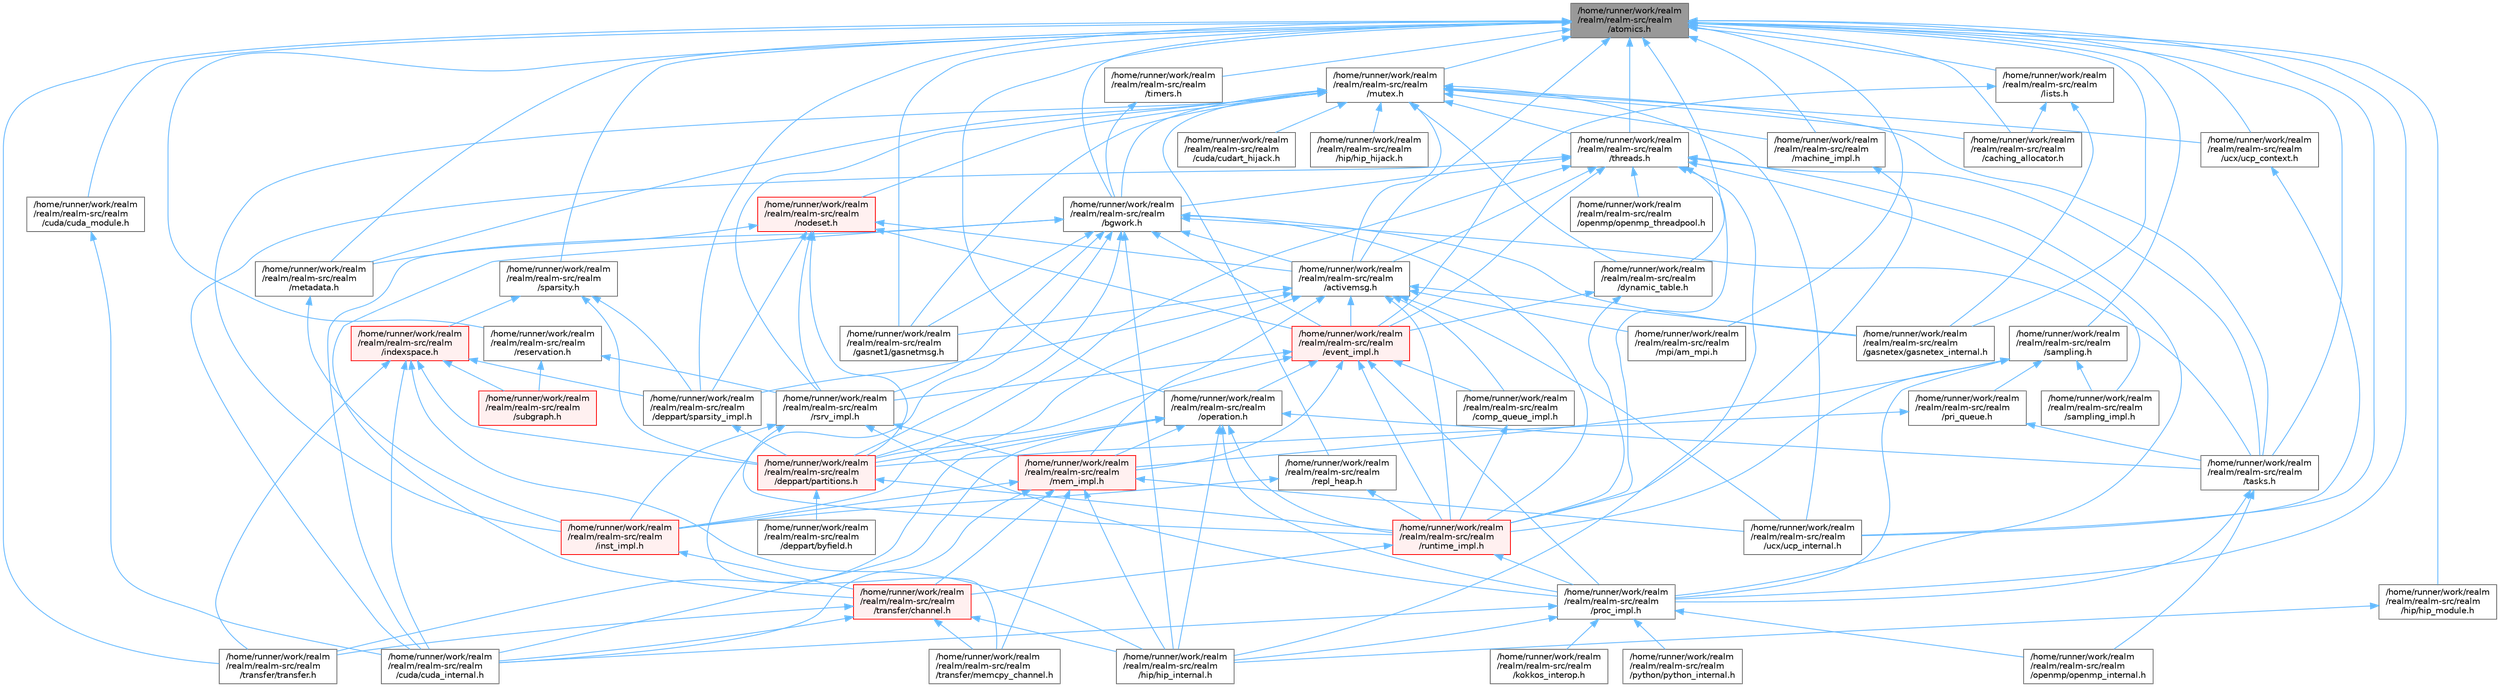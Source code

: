digraph "/home/runner/work/realm/realm/realm-src/realm/atomics.h"
{
 // LATEX_PDF_SIZE
  bgcolor="transparent";
  edge [fontname=Helvetica,fontsize=10,labelfontname=Helvetica,labelfontsize=10];
  node [fontname=Helvetica,fontsize=10,shape=box,height=0.2,width=0.4];
  Node1 [id="Node000001",label="/home/runner/work/realm\l/realm/realm-src/realm\l/atomics.h",height=0.2,width=0.4,color="gray40", fillcolor="grey60", style="filled", fontcolor="black",tooltip=" "];
  Node1 -> Node2 [id="edge1_Node000001_Node000002",dir="back",color="steelblue1",style="solid",tooltip=" "];
  Node2 [id="Node000002",label="/home/runner/work/realm\l/realm/realm-src/realm\l/activemsg.h",height=0.2,width=0.4,color="grey40", fillcolor="white", style="filled",URL="$activemsg_8h.html",tooltip=" "];
  Node2 -> Node3 [id="edge2_Node000002_Node000003",dir="back",color="steelblue1",style="solid",tooltip=" "];
  Node3 [id="Node000003",label="/home/runner/work/realm\l/realm/realm-src/realm\l/comp_queue_impl.h",height=0.2,width=0.4,color="grey40", fillcolor="white", style="filled",URL="$comp__queue__impl_8h.html",tooltip=" "];
  Node3 -> Node4 [id="edge3_Node000003_Node000004",dir="back",color="steelblue1",style="solid",tooltip=" "];
  Node4 [id="Node000004",label="/home/runner/work/realm\l/realm/realm-src/realm\l/runtime_impl.h",height=0.2,width=0.4,color="red", fillcolor="#FFF0F0", style="filled",URL="$runtime__impl_8h.html",tooltip=" "];
  Node4 -> Node5 [id="edge4_Node000004_Node000005",dir="back",color="steelblue1",style="solid",tooltip=" "];
  Node5 [id="Node000005",label="/home/runner/work/realm\l/realm/realm-src/realm\l/proc_impl.h",height=0.2,width=0.4,color="grey40", fillcolor="white", style="filled",URL="$proc__impl_8h.html",tooltip=" "];
  Node5 -> Node6 [id="edge5_Node000005_Node000006",dir="back",color="steelblue1",style="solid",tooltip=" "];
  Node6 [id="Node000006",label="/home/runner/work/realm\l/realm/realm-src/realm\l/cuda/cuda_internal.h",height=0.2,width=0.4,color="grey40", fillcolor="white", style="filled",URL="$cuda__internal_8h.html",tooltip=" "];
  Node5 -> Node7 [id="edge6_Node000005_Node000007",dir="back",color="steelblue1",style="solid",tooltip=" "];
  Node7 [id="Node000007",label="/home/runner/work/realm\l/realm/realm-src/realm\l/hip/hip_internal.h",height=0.2,width=0.4,color="grey40", fillcolor="white", style="filled",URL="$hip__internal_8h.html",tooltip=" "];
  Node5 -> Node8 [id="edge7_Node000005_Node000008",dir="back",color="steelblue1",style="solid",tooltip=" "];
  Node8 [id="Node000008",label="/home/runner/work/realm\l/realm/realm-src/realm\l/kokkos_interop.h",height=0.2,width=0.4,color="grey40", fillcolor="white", style="filled",URL="$kokkos__interop_8h.html",tooltip=" "];
  Node5 -> Node9 [id="edge8_Node000005_Node000009",dir="back",color="steelblue1",style="solid",tooltip=" "];
  Node9 [id="Node000009",label="/home/runner/work/realm\l/realm/realm-src/realm\l/openmp/openmp_internal.h",height=0.2,width=0.4,color="grey40", fillcolor="white", style="filled",URL="$openmp__internal_8h.html",tooltip=" "];
  Node5 -> Node10 [id="edge9_Node000005_Node000010",dir="back",color="steelblue1",style="solid",tooltip=" "];
  Node10 [id="Node000010",label="/home/runner/work/realm\l/realm/realm-src/realm\l/python/python_internal.h",height=0.2,width=0.4,color="grey40", fillcolor="white", style="filled",URL="$python__internal_8h.html",tooltip=" "];
  Node4 -> Node11 [id="edge10_Node000004_Node000011",dir="back",color="steelblue1",style="solid",tooltip=" "];
  Node11 [id="Node000011",label="/home/runner/work/realm\l/realm/realm-src/realm\l/transfer/channel.h",height=0.2,width=0.4,color="red", fillcolor="#FFF0F0", style="filled",URL="$channel_8h.html",tooltip=" "];
  Node11 -> Node6 [id="edge11_Node000011_Node000006",dir="back",color="steelblue1",style="solid",tooltip=" "];
  Node11 -> Node7 [id="edge12_Node000011_Node000007",dir="back",color="steelblue1",style="solid",tooltip=" "];
  Node11 -> Node16 [id="edge13_Node000011_Node000016",dir="back",color="steelblue1",style="solid",tooltip=" "];
  Node16 [id="Node000016",label="/home/runner/work/realm\l/realm/realm-src/realm\l/transfer/memcpy_channel.h",height=0.2,width=0.4,color="grey40", fillcolor="white", style="filled",URL="$memcpy__channel_8h.html",tooltip=" "];
  Node11 -> Node17 [id="edge14_Node000011_Node000017",dir="back",color="steelblue1",style="solid",tooltip=" "];
  Node17 [id="Node000017",label="/home/runner/work/realm\l/realm/realm-src/realm\l/transfer/transfer.h",height=0.2,width=0.4,color="grey40", fillcolor="white", style="filled",URL="$transfer_8h.html",tooltip=" "];
  Node2 -> Node18 [id="edge15_Node000002_Node000018",dir="back",color="steelblue1",style="solid",tooltip=" "];
  Node18 [id="Node000018",label="/home/runner/work/realm\l/realm/realm-src/realm\l/deppart/partitions.h",height=0.2,width=0.4,color="red", fillcolor="#FFF0F0", style="filled",URL="$partitions_8h.html",tooltip=" "];
  Node18 -> Node19 [id="edge16_Node000018_Node000019",dir="back",color="steelblue1",style="solid",tooltip=" "];
  Node19 [id="Node000019",label="/home/runner/work/realm\l/realm/realm-src/realm\l/deppart/byfield.h",height=0.2,width=0.4,color="grey40", fillcolor="white", style="filled",URL="$byfield_8h.html",tooltip=" "];
  Node18 -> Node4 [id="edge17_Node000018_Node000004",dir="back",color="steelblue1",style="solid",tooltip=" "];
  Node2 -> Node23 [id="edge18_Node000002_Node000023",dir="back",color="steelblue1",style="solid",tooltip=" "];
  Node23 [id="Node000023",label="/home/runner/work/realm\l/realm/realm-src/realm\l/deppart/sparsity_impl.h",height=0.2,width=0.4,color="grey40", fillcolor="white", style="filled",URL="$sparsity__impl_8h.html",tooltip=" "];
  Node23 -> Node18 [id="edge19_Node000023_Node000018",dir="back",color="steelblue1",style="solid",tooltip=" "];
  Node2 -> Node24 [id="edge20_Node000002_Node000024",dir="back",color="steelblue1",style="solid",tooltip=" "];
  Node24 [id="Node000024",label="/home/runner/work/realm\l/realm/realm-src/realm\l/event_impl.h",height=0.2,width=0.4,color="red", fillcolor="#FFF0F0", style="filled",URL="$event__impl_8h.html",tooltip=" "];
  Node24 -> Node3 [id="edge21_Node000024_Node000003",dir="back",color="steelblue1",style="solid",tooltip=" "];
  Node24 -> Node26 [id="edge22_Node000024_Node000026",dir="back",color="steelblue1",style="solid",tooltip=" "];
  Node26 [id="Node000026",label="/home/runner/work/realm\l/realm/realm-src/realm\l/inst_impl.h",height=0.2,width=0.4,color="red", fillcolor="#FFF0F0", style="filled",URL="$inst__impl_8h.html",tooltip=" "];
  Node26 -> Node11 [id="edge23_Node000026_Node000011",dir="back",color="steelblue1",style="solid",tooltip=" "];
  Node24 -> Node27 [id="edge24_Node000024_Node000027",dir="back",color="steelblue1",style="solid",tooltip=" "];
  Node27 [id="Node000027",label="/home/runner/work/realm\l/realm/realm-src/realm\l/mem_impl.h",height=0.2,width=0.4,color="red", fillcolor="#FFF0F0", style="filled",URL="$mem__impl_8h.html",tooltip=" "];
  Node27 -> Node6 [id="edge25_Node000027_Node000006",dir="back",color="steelblue1",style="solid",tooltip=" "];
  Node27 -> Node7 [id="edge26_Node000027_Node000007",dir="back",color="steelblue1",style="solid",tooltip=" "];
  Node27 -> Node26 [id="edge27_Node000027_Node000026",dir="back",color="steelblue1",style="solid",tooltip=" "];
  Node27 -> Node11 [id="edge28_Node000027_Node000011",dir="back",color="steelblue1",style="solid",tooltip=" "];
  Node27 -> Node16 [id="edge29_Node000027_Node000016",dir="back",color="steelblue1",style="solid",tooltip=" "];
  Node27 -> Node29 [id="edge30_Node000027_Node000029",dir="back",color="steelblue1",style="solid",tooltip=" "];
  Node29 [id="Node000029",label="/home/runner/work/realm\l/realm/realm-src/realm\l/ucx/ucp_internal.h",height=0.2,width=0.4,color="grey40", fillcolor="white", style="filled",URL="$ucp__internal_8h.html",tooltip=" "];
  Node24 -> Node30 [id="edge31_Node000024_Node000030",dir="back",color="steelblue1",style="solid",tooltip=" "];
  Node30 [id="Node000030",label="/home/runner/work/realm\l/realm/realm-src/realm\l/operation.h",height=0.2,width=0.4,color="grey40", fillcolor="white", style="filled",URL="$operation_8h.html",tooltip=" "];
  Node30 -> Node6 [id="edge32_Node000030_Node000006",dir="back",color="steelblue1",style="solid",tooltip=" "];
  Node30 -> Node18 [id="edge33_Node000030_Node000018",dir="back",color="steelblue1",style="solid",tooltip=" "];
  Node30 -> Node7 [id="edge34_Node000030_Node000007",dir="back",color="steelblue1",style="solid",tooltip=" "];
  Node30 -> Node27 [id="edge35_Node000030_Node000027",dir="back",color="steelblue1",style="solid",tooltip=" "];
  Node30 -> Node5 [id="edge36_Node000030_Node000005",dir="back",color="steelblue1",style="solid",tooltip=" "];
  Node30 -> Node4 [id="edge37_Node000030_Node000004",dir="back",color="steelblue1",style="solid",tooltip=" "];
  Node30 -> Node31 [id="edge38_Node000030_Node000031",dir="back",color="steelblue1",style="solid",tooltip=" "];
  Node31 [id="Node000031",label="/home/runner/work/realm\l/realm/realm-src/realm\l/tasks.h",height=0.2,width=0.4,color="grey40", fillcolor="white", style="filled",URL="$tasks_8h.html",tooltip=" "];
  Node31 -> Node9 [id="edge39_Node000031_Node000009",dir="back",color="steelblue1",style="solid",tooltip=" "];
  Node31 -> Node5 [id="edge40_Node000031_Node000005",dir="back",color="steelblue1",style="solid",tooltip=" "];
  Node30 -> Node17 [id="edge41_Node000030_Node000017",dir="back",color="steelblue1",style="solid",tooltip=" "];
  Node24 -> Node5 [id="edge42_Node000024_Node000005",dir="back",color="steelblue1",style="solid",tooltip=" "];
  Node24 -> Node32 [id="edge43_Node000024_Node000032",dir="back",color="steelblue1",style="solid",tooltip=" "];
  Node32 [id="Node000032",label="/home/runner/work/realm\l/realm/realm-src/realm\l/rsrv_impl.h",height=0.2,width=0.4,color="grey40", fillcolor="white", style="filled",URL="$rsrv__impl_8h.html",tooltip=" "];
  Node32 -> Node26 [id="edge44_Node000032_Node000026",dir="back",color="steelblue1",style="solid",tooltip=" "];
  Node32 -> Node27 [id="edge45_Node000032_Node000027",dir="back",color="steelblue1",style="solid",tooltip=" "];
  Node32 -> Node5 [id="edge46_Node000032_Node000005",dir="back",color="steelblue1",style="solid",tooltip=" "];
  Node32 -> Node4 [id="edge47_Node000032_Node000004",dir="back",color="steelblue1",style="solid",tooltip=" "];
  Node24 -> Node4 [id="edge48_Node000024_Node000004",dir="back",color="steelblue1",style="solid",tooltip=" "];
  Node2 -> Node34 [id="edge49_Node000002_Node000034",dir="back",color="steelblue1",style="solid",tooltip=" "];
  Node34 [id="Node000034",label="/home/runner/work/realm\l/realm/realm-src/realm\l/gasnet1/gasnetmsg.h",height=0.2,width=0.4,color="grey40", fillcolor="white", style="filled",URL="$gasnetmsg_8h.html",tooltip=" "];
  Node2 -> Node35 [id="edge50_Node000002_Node000035",dir="back",color="steelblue1",style="solid",tooltip=" "];
  Node35 [id="Node000035",label="/home/runner/work/realm\l/realm/realm-src/realm\l/gasnetex/gasnetex_internal.h",height=0.2,width=0.4,color="grey40", fillcolor="white", style="filled",URL="$gasnetex__internal_8h.html",tooltip=" "];
  Node2 -> Node27 [id="edge51_Node000002_Node000027",dir="back",color="steelblue1",style="solid",tooltip=" "];
  Node2 -> Node36 [id="edge52_Node000002_Node000036",dir="back",color="steelblue1",style="solid",tooltip=" "];
  Node36 [id="Node000036",label="/home/runner/work/realm\l/realm/realm-src/realm\l/mpi/am_mpi.h",height=0.2,width=0.4,color="grey40", fillcolor="white", style="filled",URL="$am__mpi_8h.html",tooltip=" "];
  Node2 -> Node4 [id="edge53_Node000002_Node000004",dir="back",color="steelblue1",style="solid",tooltip=" "];
  Node2 -> Node29 [id="edge54_Node000002_Node000029",dir="back",color="steelblue1",style="solid",tooltip=" "];
  Node1 -> Node37 [id="edge55_Node000001_Node000037",dir="back",color="steelblue1",style="solid",tooltip=" "];
  Node37 [id="Node000037",label="/home/runner/work/realm\l/realm/realm-src/realm\l/bgwork.h",height=0.2,width=0.4,color="grey40", fillcolor="white", style="filled",URL="$bgwork_8h.html",tooltip=" "];
  Node37 -> Node2 [id="edge56_Node000037_Node000002",dir="back",color="steelblue1",style="solid",tooltip=" "];
  Node37 -> Node6 [id="edge57_Node000037_Node000006",dir="back",color="steelblue1",style="solid",tooltip=" "];
  Node37 -> Node18 [id="edge58_Node000037_Node000018",dir="back",color="steelblue1",style="solid",tooltip=" "];
  Node37 -> Node24 [id="edge59_Node000037_Node000024",dir="back",color="steelblue1",style="solid",tooltip=" "];
  Node37 -> Node34 [id="edge60_Node000037_Node000034",dir="back",color="steelblue1",style="solid",tooltip=" "];
  Node37 -> Node35 [id="edge61_Node000037_Node000035",dir="back",color="steelblue1",style="solid",tooltip=" "];
  Node37 -> Node7 [id="edge62_Node000037_Node000007",dir="back",color="steelblue1",style="solid",tooltip=" "];
  Node37 -> Node32 [id="edge63_Node000037_Node000032",dir="back",color="steelblue1",style="solid",tooltip=" "];
  Node37 -> Node4 [id="edge64_Node000037_Node000004",dir="back",color="steelblue1",style="solid",tooltip=" "];
  Node37 -> Node31 [id="edge65_Node000037_Node000031",dir="back",color="steelblue1",style="solid",tooltip=" "];
  Node37 -> Node11 [id="edge66_Node000037_Node000011",dir="back",color="steelblue1",style="solid",tooltip=" "];
  Node37 -> Node16 [id="edge67_Node000037_Node000016",dir="back",color="steelblue1",style="solid",tooltip=" "];
  Node1 -> Node38 [id="edge68_Node000001_Node000038",dir="back",color="steelblue1",style="solid",tooltip=" "];
  Node38 [id="Node000038",label="/home/runner/work/realm\l/realm/realm-src/realm\l/caching_allocator.h",height=0.2,width=0.4,color="grey40", fillcolor="white", style="filled",URL="$caching__allocator_8h.html",tooltip=" "];
  Node1 -> Node39 [id="edge69_Node000001_Node000039",dir="back",color="steelblue1",style="solid",tooltip=" "];
  Node39 [id="Node000039",label="/home/runner/work/realm\l/realm/realm-src/realm\l/cuda/cuda_module.h",height=0.2,width=0.4,color="grey40", fillcolor="white", style="filled",URL="$cuda__module_8h.html",tooltip=" "];
  Node39 -> Node6 [id="edge70_Node000039_Node000006",dir="back",color="steelblue1",style="solid",tooltip=" "];
  Node1 -> Node23 [id="edge71_Node000001_Node000023",dir="back",color="steelblue1",style="solid",tooltip=" "];
  Node1 -> Node40 [id="edge72_Node000001_Node000040",dir="back",color="steelblue1",style="solid",tooltip=" "];
  Node40 [id="Node000040",label="/home/runner/work/realm\l/realm/realm-src/realm\l/dynamic_table.h",height=0.2,width=0.4,color="grey40", fillcolor="white", style="filled",URL="$dynamic__table_8h.html",tooltip=" "];
  Node40 -> Node24 [id="edge73_Node000040_Node000024",dir="back",color="steelblue1",style="solid",tooltip=" "];
  Node40 -> Node4 [id="edge74_Node000040_Node000004",dir="back",color="steelblue1",style="solid",tooltip=" "];
  Node1 -> Node34 [id="edge75_Node000001_Node000034",dir="back",color="steelblue1",style="solid",tooltip=" "];
  Node1 -> Node35 [id="edge76_Node000001_Node000035",dir="back",color="steelblue1",style="solid",tooltip=" "];
  Node1 -> Node41 [id="edge77_Node000001_Node000041",dir="back",color="steelblue1",style="solid",tooltip=" "];
  Node41 [id="Node000041",label="/home/runner/work/realm\l/realm/realm-src/realm\l/hip/hip_module.h",height=0.2,width=0.4,color="grey40", fillcolor="white", style="filled",URL="$hip__module_8h.html",tooltip=" "];
  Node41 -> Node7 [id="edge78_Node000041_Node000007",dir="back",color="steelblue1",style="solid",tooltip=" "];
  Node1 -> Node42 [id="edge79_Node000001_Node000042",dir="back",color="steelblue1",style="solid",tooltip=" "];
  Node42 [id="Node000042",label="/home/runner/work/realm\l/realm/realm-src/realm\l/lists.h",height=0.2,width=0.4,color="grey40", fillcolor="white", style="filled",URL="$lists_8h.html",tooltip=" "];
  Node42 -> Node38 [id="edge80_Node000042_Node000038",dir="back",color="steelblue1",style="solid",tooltip=" "];
  Node42 -> Node24 [id="edge81_Node000042_Node000024",dir="back",color="steelblue1",style="solid",tooltip=" "];
  Node42 -> Node35 [id="edge82_Node000042_Node000035",dir="back",color="steelblue1",style="solid",tooltip=" "];
  Node1 -> Node43 [id="edge83_Node000001_Node000043",dir="back",color="steelblue1",style="solid",tooltip=" "];
  Node43 [id="Node000043",label="/home/runner/work/realm\l/realm/realm-src/realm\l/machine_impl.h",height=0.2,width=0.4,color="grey40", fillcolor="white", style="filled",URL="$machine__impl_8h.html",tooltip=" "];
  Node43 -> Node4 [id="edge84_Node000043_Node000004",dir="back",color="steelblue1",style="solid",tooltip=" "];
  Node1 -> Node44 [id="edge85_Node000001_Node000044",dir="back",color="steelblue1",style="solid",tooltip=" "];
  Node44 [id="Node000044",label="/home/runner/work/realm\l/realm/realm-src/realm\l/metadata.h",height=0.2,width=0.4,color="grey40", fillcolor="white", style="filled",URL="$metadata_8h.html",tooltip=" "];
  Node44 -> Node26 [id="edge86_Node000044_Node000026",dir="back",color="steelblue1",style="solid",tooltip=" "];
  Node1 -> Node36 [id="edge87_Node000001_Node000036",dir="back",color="steelblue1",style="solid",tooltip=" "];
  Node1 -> Node45 [id="edge88_Node000001_Node000045",dir="back",color="steelblue1",style="solid",tooltip=" "];
  Node45 [id="Node000045",label="/home/runner/work/realm\l/realm/realm-src/realm\l/mutex.h",height=0.2,width=0.4,color="grey40", fillcolor="white", style="filled",URL="$mutex_8h.html",tooltip=" "];
  Node45 -> Node2 [id="edge89_Node000045_Node000002",dir="back",color="steelblue1",style="solid",tooltip=" "];
  Node45 -> Node37 [id="edge90_Node000045_Node000037",dir="back",color="steelblue1",style="solid",tooltip=" "];
  Node45 -> Node38 [id="edge91_Node000045_Node000038",dir="back",color="steelblue1",style="solid",tooltip=" "];
  Node45 -> Node46 [id="edge92_Node000045_Node000046",dir="back",color="steelblue1",style="solid",tooltip=" "];
  Node46 [id="Node000046",label="/home/runner/work/realm\l/realm/realm-src/realm\l/cuda/cudart_hijack.h",height=0.2,width=0.4,color="grey40", fillcolor="white", style="filled",URL="$cudart__hijack_8h.html",tooltip=" "];
  Node45 -> Node40 [id="edge93_Node000045_Node000040",dir="back",color="steelblue1",style="solid",tooltip=" "];
  Node45 -> Node34 [id="edge94_Node000045_Node000034",dir="back",color="steelblue1",style="solid",tooltip=" "];
  Node45 -> Node47 [id="edge95_Node000045_Node000047",dir="back",color="steelblue1",style="solid",tooltip=" "];
  Node47 [id="Node000047",label="/home/runner/work/realm\l/realm/realm-src/realm\l/hip/hip_hijack.h",height=0.2,width=0.4,color="grey40", fillcolor="white", style="filled",URL="$hip__hijack_8h.html",tooltip=" "];
  Node45 -> Node26 [id="edge96_Node000045_Node000026",dir="back",color="steelblue1",style="solid",tooltip=" "];
  Node45 -> Node43 [id="edge97_Node000045_Node000043",dir="back",color="steelblue1",style="solid",tooltip=" "];
  Node45 -> Node44 [id="edge98_Node000045_Node000044",dir="back",color="steelblue1",style="solid",tooltip=" "];
  Node45 -> Node48 [id="edge99_Node000045_Node000048",dir="back",color="steelblue1",style="solid",tooltip=" "];
  Node48 [id="Node000048",label="/home/runner/work/realm\l/realm/realm-src/realm\l/nodeset.h",height=0.2,width=0.4,color="red", fillcolor="#FFF0F0", style="filled",URL="$nodeset_8h.html",tooltip=" "];
  Node48 -> Node2 [id="edge100_Node000048_Node000002",dir="back",color="steelblue1",style="solid",tooltip=" "];
  Node48 -> Node18 [id="edge101_Node000048_Node000018",dir="back",color="steelblue1",style="solid",tooltip=" "];
  Node48 -> Node23 [id="edge102_Node000048_Node000023",dir="back",color="steelblue1",style="solid",tooltip=" "];
  Node48 -> Node24 [id="edge103_Node000048_Node000024",dir="back",color="steelblue1",style="solid",tooltip=" "];
  Node48 -> Node44 [id="edge104_Node000048_Node000044",dir="back",color="steelblue1",style="solid",tooltip=" "];
  Node48 -> Node32 [id="edge105_Node000048_Node000032",dir="back",color="steelblue1",style="solid",tooltip=" "];
  Node45 -> Node54 [id="edge106_Node000045_Node000054",dir="back",color="steelblue1",style="solid",tooltip=" "];
  Node54 [id="Node000054",label="/home/runner/work/realm\l/realm/realm-src/realm\l/repl_heap.h",height=0.2,width=0.4,color="grey40", fillcolor="white", style="filled",URL="$repl__heap_8h.html",tooltip=" "];
  Node54 -> Node26 [id="edge107_Node000054_Node000026",dir="back",color="steelblue1",style="solid",tooltip=" "];
  Node54 -> Node4 [id="edge108_Node000054_Node000004",dir="back",color="steelblue1",style="solid",tooltip=" "];
  Node45 -> Node32 [id="edge109_Node000045_Node000032",dir="back",color="steelblue1",style="solid",tooltip=" "];
  Node45 -> Node31 [id="edge110_Node000045_Node000031",dir="back",color="steelblue1",style="solid",tooltip=" "];
  Node45 -> Node55 [id="edge111_Node000045_Node000055",dir="back",color="steelblue1",style="solid",tooltip=" "];
  Node55 [id="Node000055",label="/home/runner/work/realm\l/realm/realm-src/realm\l/threads.h",height=0.2,width=0.4,color="grey40", fillcolor="white", style="filled",URL="$threads_8h.html",tooltip=" "];
  Node55 -> Node2 [id="edge112_Node000055_Node000002",dir="back",color="steelblue1",style="solid",tooltip=" "];
  Node55 -> Node37 [id="edge113_Node000055_Node000037",dir="back",color="steelblue1",style="solid",tooltip=" "];
  Node55 -> Node6 [id="edge114_Node000055_Node000006",dir="back",color="steelblue1",style="solid",tooltip=" "];
  Node55 -> Node18 [id="edge115_Node000055_Node000018",dir="back",color="steelblue1",style="solid",tooltip=" "];
  Node55 -> Node24 [id="edge116_Node000055_Node000024",dir="back",color="steelblue1",style="solid",tooltip=" "];
  Node55 -> Node7 [id="edge117_Node000055_Node000007",dir="back",color="steelblue1",style="solid",tooltip=" "];
  Node55 -> Node56 [id="edge118_Node000055_Node000056",dir="back",color="steelblue1",style="solid",tooltip=" "];
  Node56 [id="Node000056",label="/home/runner/work/realm\l/realm/realm-src/realm\l/openmp/openmp_threadpool.h",height=0.2,width=0.4,color="grey40", fillcolor="white", style="filled",URL="$openmp__threadpool_8h.html",tooltip=" "];
  Node55 -> Node5 [id="edge119_Node000055_Node000005",dir="back",color="steelblue1",style="solid",tooltip=" "];
  Node55 -> Node4 [id="edge120_Node000055_Node000004",dir="back",color="steelblue1",style="solid",tooltip=" "];
  Node55 -> Node57 [id="edge121_Node000055_Node000057",dir="back",color="steelblue1",style="solid",tooltip=" "];
  Node57 [id="Node000057",label="/home/runner/work/realm\l/realm/realm-src/realm\l/sampling_impl.h",height=0.2,width=0.4,color="grey40", fillcolor="white", style="filled",URL="$sampling__impl_8h.html",tooltip=" "];
  Node55 -> Node31 [id="edge122_Node000055_Node000031",dir="back",color="steelblue1",style="solid",tooltip=" "];
  Node45 -> Node58 [id="edge123_Node000045_Node000058",dir="back",color="steelblue1",style="solid",tooltip=" "];
  Node58 [id="Node000058",label="/home/runner/work/realm\l/realm/realm-src/realm\l/ucx/ucp_context.h",height=0.2,width=0.4,color="grey40", fillcolor="white", style="filled",URL="$ucp__context_8h.html",tooltip=" "];
  Node58 -> Node29 [id="edge124_Node000058_Node000029",dir="back",color="steelblue1",style="solid",tooltip=" "];
  Node45 -> Node29 [id="edge125_Node000045_Node000029",dir="back",color="steelblue1",style="solid",tooltip=" "];
  Node1 -> Node30 [id="edge126_Node000001_Node000030",dir="back",color="steelblue1",style="solid",tooltip=" "];
  Node1 -> Node5 [id="edge127_Node000001_Node000005",dir="back",color="steelblue1",style="solid",tooltip=" "];
  Node1 -> Node59 [id="edge128_Node000001_Node000059",dir="back",color="steelblue1",style="solid",tooltip=" "];
  Node59 [id="Node000059",label="/home/runner/work/realm\l/realm/realm-src/realm\l/reservation.h",height=0.2,width=0.4,color="grey40", fillcolor="white", style="filled",URL="$reservation_8h.html",tooltip=" "];
  Node59 -> Node32 [id="edge129_Node000059_Node000032",dir="back",color="steelblue1",style="solid",tooltip=" "];
  Node59 -> Node60 [id="edge130_Node000059_Node000060",dir="back",color="steelblue1",style="solid",tooltip=" "];
  Node60 [id="Node000060",label="/home/runner/work/realm\l/realm/realm-src/realm\l/subgraph.h",height=0.2,width=0.4,color="red", fillcolor="#FFF0F0", style="filled",URL="$subgraph_8h.html",tooltip=" "];
  Node1 -> Node61 [id="edge131_Node000001_Node000061",dir="back",color="steelblue1",style="solid",tooltip=" "];
  Node61 [id="Node000061",label="/home/runner/work/realm\l/realm/realm-src/realm\l/sampling.h",height=0.2,width=0.4,color="grey40", fillcolor="white", style="filled",URL="$sampling_8h.html",tooltip=" "];
  Node61 -> Node27 [id="edge132_Node000061_Node000027",dir="back",color="steelblue1",style="solid",tooltip=" "];
  Node61 -> Node62 [id="edge133_Node000061_Node000062",dir="back",color="steelblue1",style="solid",tooltip=" "];
  Node62 [id="Node000062",label="/home/runner/work/realm\l/realm/realm-src/realm\l/pri_queue.h",height=0.2,width=0.4,color="grey40", fillcolor="white", style="filled",URL="$pri__queue_8h.html",tooltip=" "];
  Node62 -> Node18 [id="edge134_Node000062_Node000018",dir="back",color="steelblue1",style="solid",tooltip=" "];
  Node62 -> Node31 [id="edge135_Node000062_Node000031",dir="back",color="steelblue1",style="solid",tooltip=" "];
  Node61 -> Node5 [id="edge136_Node000061_Node000005",dir="back",color="steelblue1",style="solid",tooltip=" "];
  Node61 -> Node4 [id="edge137_Node000061_Node000004",dir="back",color="steelblue1",style="solid",tooltip=" "];
  Node61 -> Node57 [id="edge138_Node000061_Node000057",dir="back",color="steelblue1",style="solid",tooltip=" "];
  Node1 -> Node63 [id="edge139_Node000001_Node000063",dir="back",color="steelblue1",style="solid",tooltip=" "];
  Node63 [id="Node000063",label="/home/runner/work/realm\l/realm/realm-src/realm\l/sparsity.h",height=0.2,width=0.4,color="grey40", fillcolor="white", style="filled",URL="$sparsity_8h.html",tooltip=" "];
  Node63 -> Node18 [id="edge140_Node000063_Node000018",dir="back",color="steelblue1",style="solid",tooltip=" "];
  Node63 -> Node23 [id="edge141_Node000063_Node000023",dir="back",color="steelblue1",style="solid",tooltip=" "];
  Node63 -> Node64 [id="edge142_Node000063_Node000064",dir="back",color="steelblue1",style="solid",tooltip=" "];
  Node64 [id="Node000064",label="/home/runner/work/realm\l/realm/realm-src/realm\l/indexspace.h",height=0.2,width=0.4,color="red", fillcolor="#FFF0F0", style="filled",URL="$indexspace_8h.html",tooltip=" "];
  Node64 -> Node6 [id="edge143_Node000064_Node000006",dir="back",color="steelblue1",style="solid",tooltip=" "];
  Node64 -> Node18 [id="edge144_Node000064_Node000018",dir="back",color="steelblue1",style="solid",tooltip=" "];
  Node64 -> Node23 [id="edge145_Node000064_Node000023",dir="back",color="steelblue1",style="solid",tooltip=" "];
  Node64 -> Node7 [id="edge146_Node000064_Node000007",dir="back",color="steelblue1",style="solid",tooltip=" "];
  Node64 -> Node60 [id="edge147_Node000064_Node000060",dir="back",color="steelblue1",style="solid",tooltip=" "];
  Node64 -> Node17 [id="edge148_Node000064_Node000017",dir="back",color="steelblue1",style="solid",tooltip=" "];
  Node1 -> Node31 [id="edge149_Node000001_Node000031",dir="back",color="steelblue1",style="solid",tooltip=" "];
  Node1 -> Node55 [id="edge150_Node000001_Node000055",dir="back",color="steelblue1",style="solid",tooltip=" "];
  Node1 -> Node72 [id="edge151_Node000001_Node000072",dir="back",color="steelblue1",style="solid",tooltip=" "];
  Node72 [id="Node000072",label="/home/runner/work/realm\l/realm/realm-src/realm\l/timers.h",height=0.2,width=0.4,color="grey40", fillcolor="white", style="filled",URL="$timers_8h.html",tooltip=" "];
  Node72 -> Node37 [id="edge152_Node000072_Node000037",dir="back",color="steelblue1",style="solid",tooltip=" "];
  Node1 -> Node17 [id="edge153_Node000001_Node000017",dir="back",color="steelblue1",style="solid",tooltip=" "];
  Node1 -> Node58 [id="edge154_Node000001_Node000058",dir="back",color="steelblue1",style="solid",tooltip=" "];
  Node1 -> Node29 [id="edge155_Node000001_Node000029",dir="back",color="steelblue1",style="solid",tooltip=" "];
}
